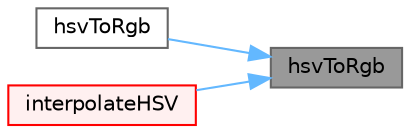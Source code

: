 digraph "hsvToRgb"
{
 // LATEX_PDF_SIZE
  bgcolor="transparent";
  edge [fontname=Helvetica,fontsize=10,labelfontname=Helvetica,labelfontsize=10];
  node [fontname=Helvetica,fontsize=10,shape=box,height=0.2,width=0.4];
  rankdir="RL";
  Node1 [id="Node000001",label="hsvToRgb",height=0.2,width=0.4,color="gray40", fillcolor="grey60", style="filled", fontcolor="black",tooltip=" "];
  Node1 -> Node2 [id="edge1_Node000001_Node000002",dir="back",color="steelblue1",style="solid",tooltip=" "];
  Node2 [id="Node000002",label="hsvToRgb",height=0.2,width=0.4,color="grey40", fillcolor="white", style="filled",URL="$namespaceFoam_1_1colourTools.html#a2d329783f1f79a9c6e82e40b7b354b33",tooltip=" "];
  Node1 -> Node3 [id="edge2_Node000001_Node000003",dir="back",color="steelblue1",style="solid",tooltip=" "];
  Node3 [id="Node000003",label="interpolateHSV",height=0.2,width=0.4,color="red", fillcolor="#FFF0F0", style="filled",URL="$namespaceFoam_1_1colourTools.html#ae2da4a4d54dc58c25460bcf46008e6bd",tooltip=" "];
}
